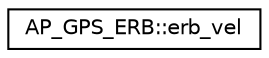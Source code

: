 digraph "Graphical Class Hierarchy"
{
 // INTERACTIVE_SVG=YES
  edge [fontname="Helvetica",fontsize="10",labelfontname="Helvetica",labelfontsize="10"];
  node [fontname="Helvetica",fontsize="10",shape=record];
  rankdir="LR";
  Node1 [label="AP_GPS_ERB::erb_vel",height=0.2,width=0.4,color="black", fillcolor="white", style="filled",URL="$structAP__GPS__ERB_1_1erb__vel.html"];
}
